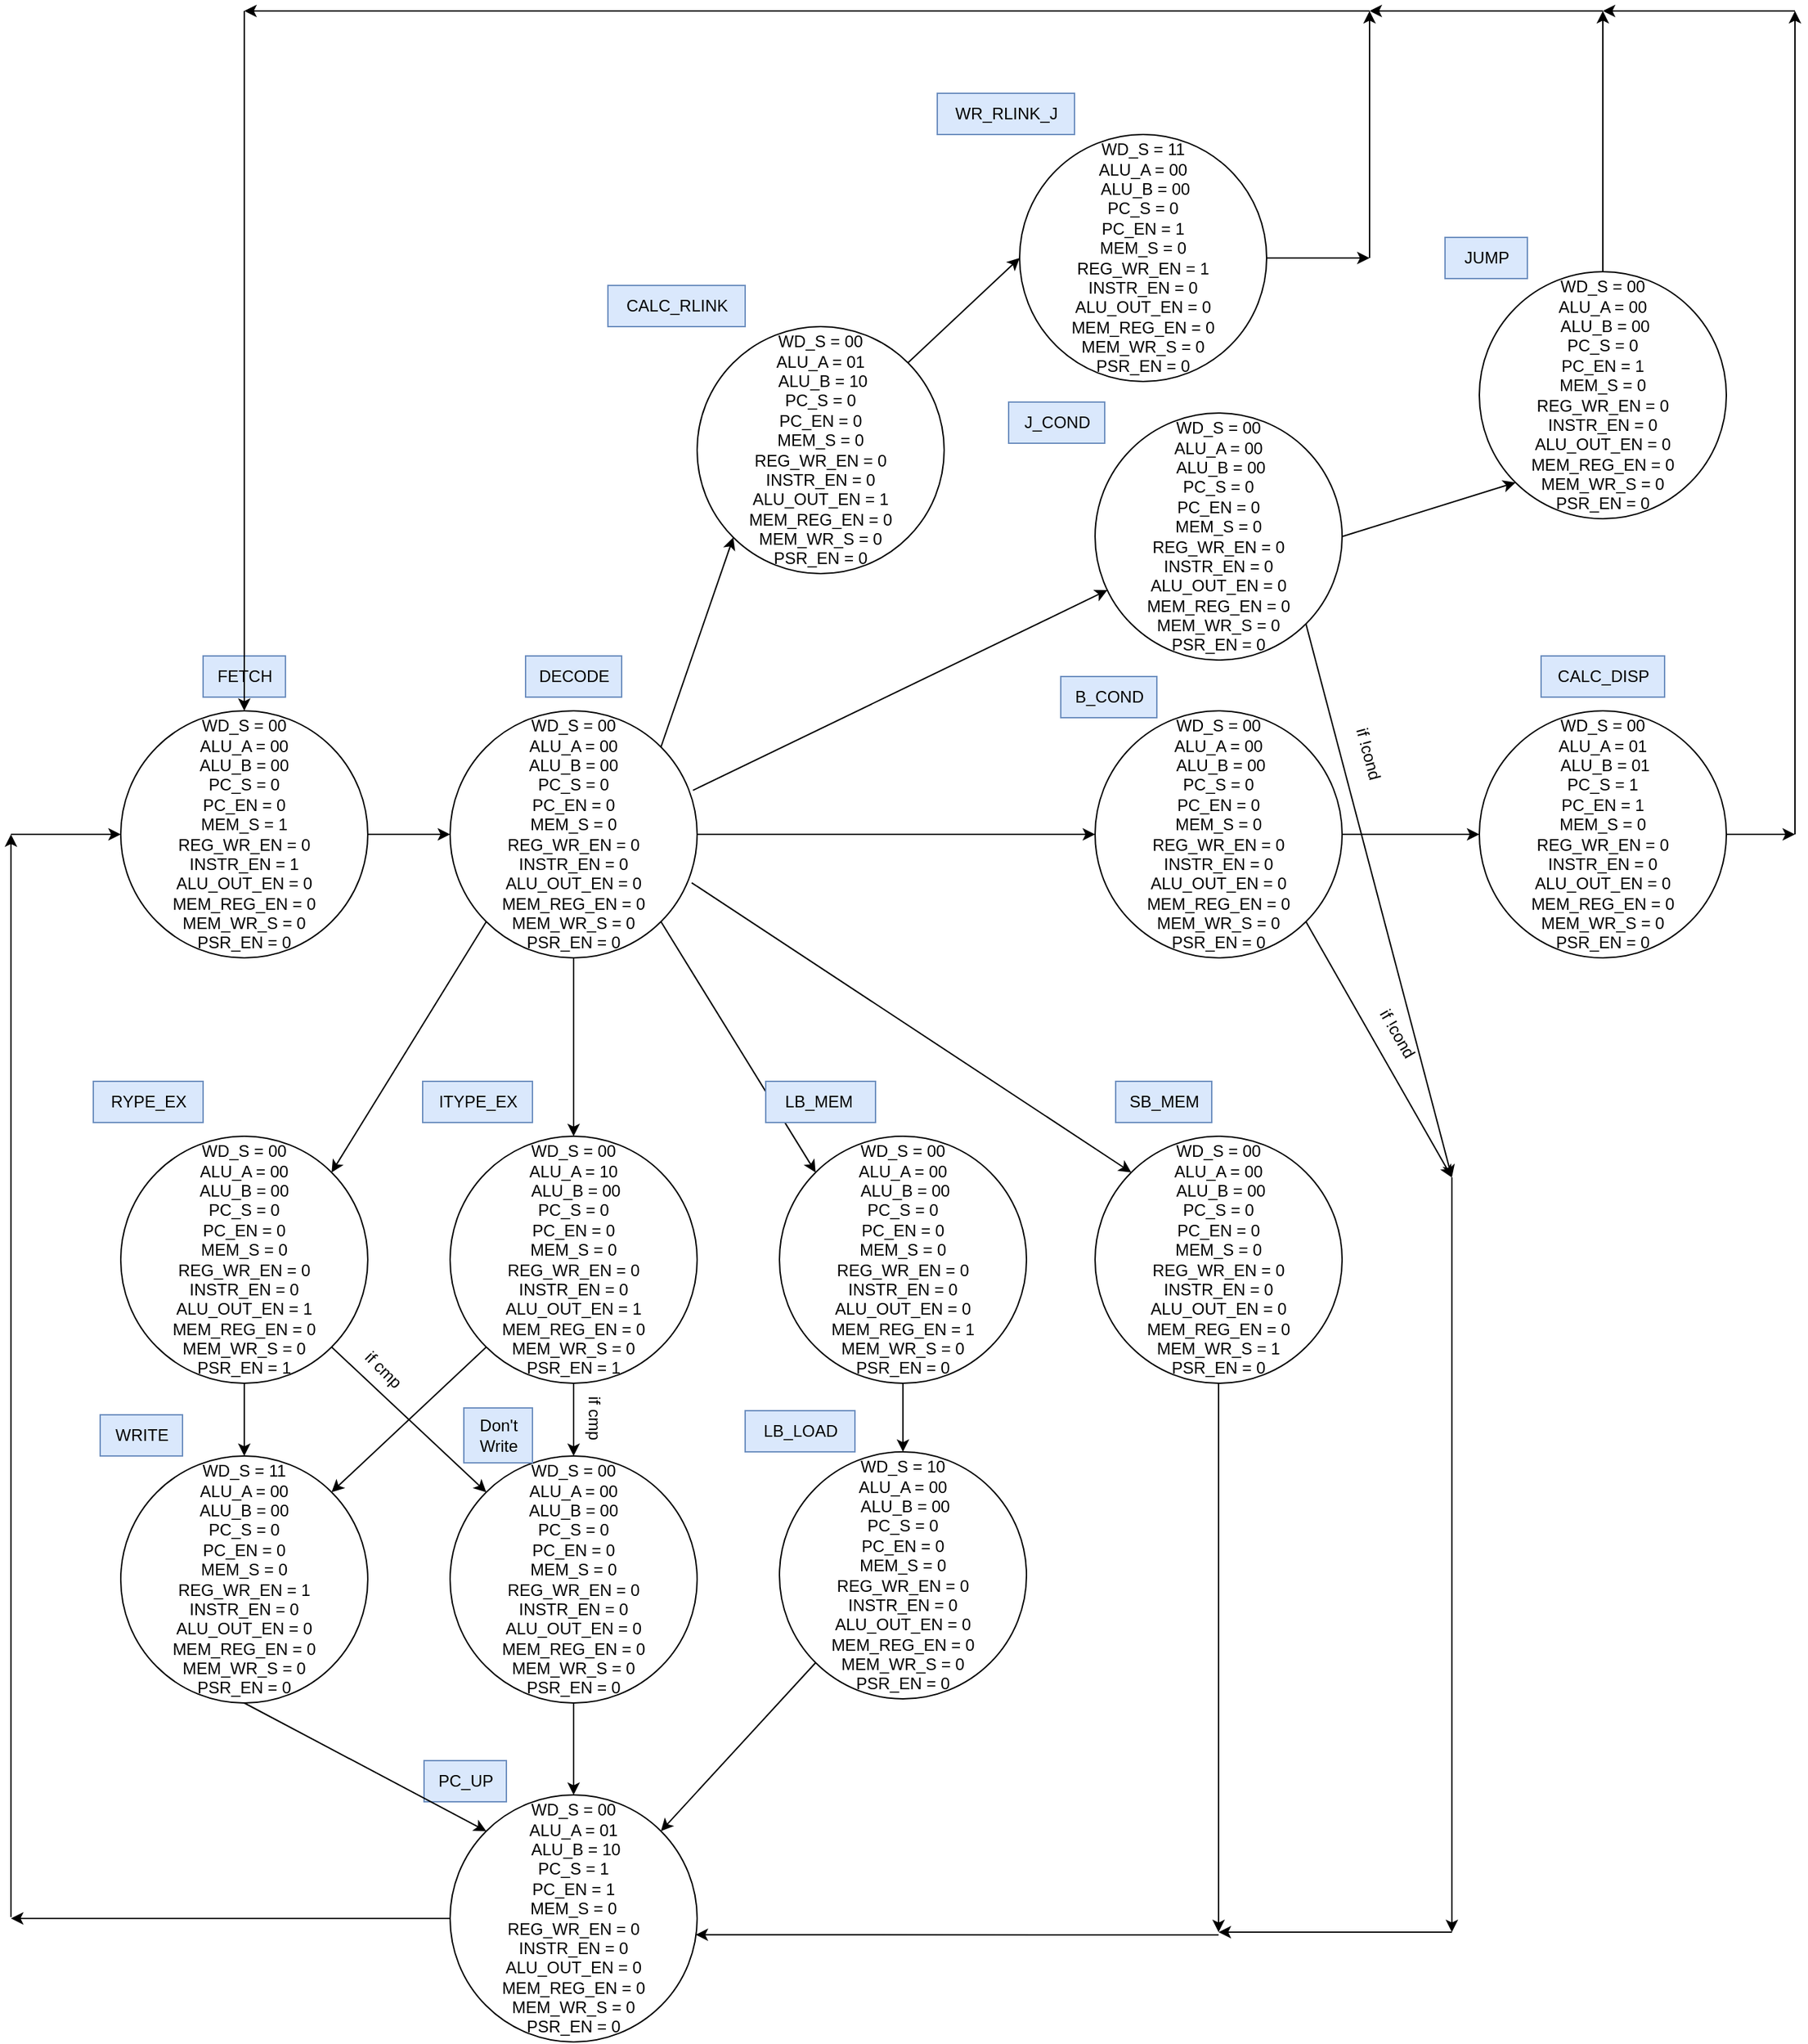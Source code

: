 <mxfile version="24.8.4">
  <diagram name="Page-1" id="N74kqfwAAFA2t6-CvJYL">
    <mxGraphModel dx="1720" dy="1927" grid="1" gridSize="10" guides="1" tooltips="1" connect="1" arrows="1" fold="1" page="1" pageScale="1" pageWidth="850" pageHeight="1100" math="0" shadow="0">
      <root>
        <mxCell id="0" />
        <mxCell id="1" parent="0" />
        <mxCell id="tbVzbEOtK2ctBwKia0T_-1" value="&lt;div&gt;&lt;div&gt;WD_S = 00&lt;/div&gt;&lt;div&gt;ALU_A = 00&lt;/div&gt;&lt;div&gt;ALU_B = 00&lt;/div&gt;&lt;div&gt;PC_S = 0&lt;/div&gt;&lt;div&gt;PC_EN = 0&lt;/div&gt;&lt;div&gt;MEM_S = 1&lt;/div&gt;&lt;div&gt;&lt;span style=&quot;background-color: initial;&quot;&gt;REG_WR_EN = 0&lt;/span&gt;&lt;/div&gt;&lt;/div&gt;&lt;div&gt;INSTR_EN = 1&lt;/div&gt;&lt;div&gt;&lt;span style=&quot;background-color: initial;&quot;&gt;ALU_OUT_EN = 0&lt;/span&gt;&lt;/div&gt;&lt;div&gt;&lt;span style=&quot;background-color: initial;&quot;&gt;MEM_REG_EN = 0&lt;/span&gt;&lt;/div&gt;&lt;div&gt;&lt;span style=&quot;background-color: initial;&quot;&gt;MEM_WR_S = 0&lt;/span&gt;&lt;/div&gt;&lt;div&gt;PSR_EN = 0&lt;/div&gt;" style="ellipse;whiteSpace=wrap;html=1;aspect=fixed;" parent="1" vertex="1">
          <mxGeometry x="310" y="90" width="180" height="180" as="geometry" />
        </mxCell>
        <mxCell id="tbVzbEOtK2ctBwKia0T_-2" value="FETCH" style="text;html=1;align=center;verticalAlign=middle;resizable=0;points=[];autosize=1;strokeColor=#6c8ebf;fillColor=#dae8fc;" parent="1" vertex="1">
          <mxGeometry x="370" y="50" width="60" height="30" as="geometry" />
        </mxCell>
        <mxCell id="yPUFR9ab5_41f311fUdS-5" value="&lt;div&gt;&lt;div&gt;WD_S = 00&lt;/div&gt;&lt;div&gt;ALU_A = 00&lt;/div&gt;&lt;div&gt;ALU_B = 00&lt;/div&gt;&lt;div&gt;PC_S = 0&lt;/div&gt;&lt;div&gt;PC_EN = 0&lt;/div&gt;&lt;div&gt;MEM_S = 0&lt;/div&gt;&lt;div&gt;&lt;span style=&quot;background-color: initial;&quot;&gt;REG_WR_EN = 0&lt;/span&gt;&lt;/div&gt;&lt;/div&gt;&lt;div&gt;INSTR_EN = 0&lt;/div&gt;&lt;div&gt;&lt;span style=&quot;background-color: initial;&quot;&gt;ALU_OUT_EN = 0&lt;br&gt;&lt;/span&gt;&lt;div&gt;&lt;span style=&quot;background-color: initial;&quot;&gt;MEM_REG_EN = 0&lt;/span&gt;&lt;/div&gt;&lt;div&gt;&lt;span style=&quot;background-color: initial;&quot;&gt;MEM_WR_S = 0&lt;/span&gt;&lt;/div&gt;&lt;/div&gt;&lt;div&gt;PSR_EN = 0&lt;/div&gt;" style="ellipse;whiteSpace=wrap;html=1;aspect=fixed;" parent="1" vertex="1">
          <mxGeometry x="550" y="90" width="180" height="180" as="geometry" />
        </mxCell>
        <mxCell id="yPUFR9ab5_41f311fUdS-6" value="DECODE" style="text;html=1;align=center;verticalAlign=middle;resizable=0;points=[];autosize=1;strokeColor=#6c8ebf;fillColor=#dae8fc;" parent="1" vertex="1">
          <mxGeometry x="605" y="50" width="70" height="30" as="geometry" />
        </mxCell>
        <mxCell id="yPUFR9ab5_41f311fUdS-7" value="RYPE_EX" style="text;html=1;align=center;verticalAlign=middle;resizable=0;points=[];autosize=1;strokeColor=#6c8ebf;fillColor=#dae8fc;" parent="1" vertex="1">
          <mxGeometry x="290" y="360" width="80" height="30" as="geometry" />
        </mxCell>
        <mxCell id="yPUFR9ab5_41f311fUdS-8" value="&lt;div&gt;&lt;div&gt;WD_S = 00&lt;/div&gt;&lt;div&gt;ALU_A = 00&lt;/div&gt;&lt;div&gt;ALU_B = 00&lt;/div&gt;&lt;div&gt;PC_S = 0&lt;/div&gt;&lt;div&gt;PC_EN = 0&lt;/div&gt;&lt;div&gt;MEM_S = 0&lt;/div&gt;&lt;div&gt;&lt;span style=&quot;background-color: initial;&quot;&gt;REG_WR_EN = 0&lt;/span&gt;&lt;/div&gt;&lt;/div&gt;&lt;div&gt;INSTR_EN = 0&lt;/div&gt;&lt;div&gt;ALU_OUT_EN = 1&lt;br&gt;&lt;div&gt;&lt;span style=&quot;background-color: initial;&quot;&gt;MEM_REG_EN = 0&lt;/span&gt;&lt;/div&gt;&lt;div&gt;&lt;span style=&quot;background-color: initial;&quot;&gt;MEM_WR_S = 0&lt;/span&gt;&lt;/div&gt;&lt;/div&gt;&lt;div&gt;&lt;span style=&quot;background-color: initial;&quot;&gt;PSR_EN = 1&lt;/span&gt;&lt;/div&gt;" style="ellipse;whiteSpace=wrap;html=1;aspect=fixed;" parent="1" vertex="1">
          <mxGeometry x="310" y="400" width="180" height="180" as="geometry" />
        </mxCell>
        <mxCell id="yPUFR9ab5_41f311fUdS-9" value="" style="endArrow=classic;html=1;rounded=0;exitX=0;exitY=1;exitDx=0;exitDy=0;entryX=1;entryY=0;entryDx=0;entryDy=0;" parent="1" source="yPUFR9ab5_41f311fUdS-5" target="yPUFR9ab5_41f311fUdS-8" edge="1">
          <mxGeometry width="50" height="50" relative="1" as="geometry">
            <mxPoint x="720" y="430" as="sourcePoint" />
            <mxPoint x="770" y="380" as="targetPoint" />
          </mxGeometry>
        </mxCell>
        <mxCell id="yPUFR9ab5_41f311fUdS-10" value="&lt;div&gt;&lt;div&gt;WD_S = 11&lt;/div&gt;&lt;div&gt;ALU_A = 00&lt;/div&gt;&lt;div&gt;ALU_B = 00&lt;/div&gt;&lt;div&gt;PC_S = 0&lt;/div&gt;&lt;div&gt;PC_EN = 0&lt;/div&gt;&lt;div&gt;MEM_S = 0&lt;/div&gt;&lt;div&gt;&lt;span style=&quot;background-color: initial;&quot;&gt;REG_WR_EN = 1&lt;/span&gt;&lt;/div&gt;&lt;/div&gt;&lt;div&gt;INSTR_EN = 0&lt;/div&gt;&lt;div&gt;&lt;/div&gt;ALU_OUT_EN = 0&lt;div&gt;&lt;div&gt;&lt;span style=&quot;background-color: initial;&quot;&gt;MEM_REG_EN = 0&lt;/span&gt;&lt;/div&gt;&lt;div&gt;&lt;span style=&quot;background-color: initial;&quot;&gt;MEM_WR_S = 0&lt;/span&gt;&lt;/div&gt;&lt;/div&gt;&lt;div&gt;PSR_EN = 0&lt;/div&gt;" style="ellipse;whiteSpace=wrap;html=1;aspect=fixed;" parent="1" vertex="1">
          <mxGeometry x="310" y="633" width="180" height="180" as="geometry" />
        </mxCell>
        <mxCell id="yPUFR9ab5_41f311fUdS-11" value="WRITE" style="text;html=1;align=center;verticalAlign=middle;resizable=0;points=[];autosize=1;strokeColor=#6c8ebf;fillColor=#dae8fc;" parent="1" vertex="1">
          <mxGeometry x="295" y="603" width="60" height="30" as="geometry" />
        </mxCell>
        <mxCell id="yPUFR9ab5_41f311fUdS-12" value="" style="endArrow=classic;html=1;rounded=0;exitX=1;exitY=0.5;exitDx=0;exitDy=0;entryX=0;entryY=0.5;entryDx=0;entryDy=0;" parent="1" source="tbVzbEOtK2ctBwKia0T_-1" target="yPUFR9ab5_41f311fUdS-5" edge="1">
          <mxGeometry width="50" height="50" relative="1" as="geometry">
            <mxPoint x="660" y="330" as="sourcePoint" />
            <mxPoint x="710" y="280" as="targetPoint" />
          </mxGeometry>
        </mxCell>
        <mxCell id="yPUFR9ab5_41f311fUdS-13" value="" style="endArrow=classic;html=1;rounded=0;exitX=0.5;exitY=1;exitDx=0;exitDy=0;entryX=0.5;entryY=0;entryDx=0;entryDy=0;" parent="1" source="yPUFR9ab5_41f311fUdS-8" target="yPUFR9ab5_41f311fUdS-10" edge="1">
          <mxGeometry width="50" height="50" relative="1" as="geometry">
            <mxPoint x="560" y="540" as="sourcePoint" />
            <mxPoint x="610" y="490" as="targetPoint" />
          </mxGeometry>
        </mxCell>
        <mxCell id="yPUFR9ab5_41f311fUdS-15" value="&lt;div&gt;&lt;div&gt;WD_S = 00&lt;/div&gt;&lt;div&gt;ALU_A = 10&lt;/div&gt;&lt;div&gt;&amp;nbsp;ALU_B = 00&lt;/div&gt;&lt;div&gt;PC_S = 0&lt;/div&gt;&lt;div&gt;PC_EN = 0&lt;/div&gt;&lt;div&gt;MEM_S = 0&lt;/div&gt;&lt;div&gt;REG_WR_EN = 0&lt;/div&gt;&lt;/div&gt;&lt;div&gt;INSTR_EN = 0&lt;/div&gt;&lt;div&gt;ALU_OUT_EN = 1&lt;br&gt;&lt;div&gt;&lt;span style=&quot;background-color: initial;&quot;&gt;MEM_REG_EN = 0&lt;/span&gt;&lt;/div&gt;&lt;div&gt;&lt;span style=&quot;background-color: initial;&quot;&gt;MEM_WR_S = 0&lt;/span&gt;&lt;/div&gt;&lt;/div&gt;&lt;div&gt;PSR_EN = 1&lt;span style=&quot;background-color: initial;&quot;&gt;&lt;/span&gt;&lt;/div&gt;" style="ellipse;whiteSpace=wrap;html=1;aspect=fixed;" parent="1" vertex="1">
          <mxGeometry x="550" y="400" width="180" height="180" as="geometry" />
        </mxCell>
        <mxCell id="yPUFR9ab5_41f311fUdS-16" value="ITYPE_EX" style="text;html=1;align=center;verticalAlign=middle;resizable=0;points=[];autosize=1;strokeColor=#6c8ebf;fillColor=#dae8fc;" parent="1" vertex="1">
          <mxGeometry x="530" y="360" width="80" height="30" as="geometry" />
        </mxCell>
        <mxCell id="yPUFR9ab5_41f311fUdS-18" value="" style="endArrow=classic;html=1;rounded=0;exitX=0.5;exitY=1;exitDx=0;exitDy=0;entryX=0.5;entryY=0;entryDx=0;entryDy=0;" parent="1" source="yPUFR9ab5_41f311fUdS-5" target="yPUFR9ab5_41f311fUdS-15" edge="1">
          <mxGeometry width="50" height="50" relative="1" as="geometry">
            <mxPoint x="740" y="410" as="sourcePoint" />
            <mxPoint x="790" y="360" as="targetPoint" />
          </mxGeometry>
        </mxCell>
        <mxCell id="yPUFR9ab5_41f311fUdS-21" value="" style="endArrow=classic;html=1;rounded=0;exitX=0;exitY=1;exitDx=0;exitDy=0;entryX=1;entryY=0;entryDx=0;entryDy=0;" parent="1" source="yPUFR9ab5_41f311fUdS-15" target="yPUFR9ab5_41f311fUdS-10" edge="1">
          <mxGeometry width="50" height="50" relative="1" as="geometry">
            <mxPoint x="750" y="610" as="sourcePoint" />
            <mxPoint x="800" y="560" as="targetPoint" />
          </mxGeometry>
        </mxCell>
        <mxCell id="yPUFR9ab5_41f311fUdS-22" value="&lt;div&gt;&lt;div&gt;WD_S = 00&lt;/div&gt;&lt;div&gt;ALU_A = 00&lt;/div&gt;&lt;div&gt;ALU_B = 00&lt;/div&gt;&lt;div&gt;PC_S = 0&lt;/div&gt;&lt;div&gt;PC_EN = 0&lt;/div&gt;&lt;div&gt;MEM_S = 0&lt;/div&gt;&lt;div&gt;&lt;span style=&quot;background-color: initial;&quot;&gt;REG_WR_EN = 0&lt;/span&gt;&lt;/div&gt;&lt;/div&gt;&lt;div&gt;INSTR_EN = 0&lt;/div&gt;&lt;div&gt;&lt;/div&gt;ALU_OUT_EN = 0&lt;div&gt;&lt;div&gt;&lt;span style=&quot;background-color: initial;&quot;&gt;MEM_REG_EN = 0&lt;/span&gt;&lt;/div&gt;&lt;div&gt;&lt;span style=&quot;background-color: initial;&quot;&gt;MEM_WR_S = 0&lt;/span&gt;&lt;/div&gt;&lt;/div&gt;&lt;div&gt;PSR_EN = 0&lt;span style=&quot;background-color: initial;&quot;&gt;&lt;/span&gt;&lt;/div&gt;" style="ellipse;whiteSpace=wrap;html=1;aspect=fixed;" parent="1" vertex="1">
          <mxGeometry x="550" y="633" width="180" height="180" as="geometry" />
        </mxCell>
        <mxCell id="yPUFR9ab5_41f311fUdS-23" value="" style="endArrow=classic;html=1;rounded=0;exitX=1;exitY=1;exitDx=0;exitDy=0;entryX=0;entryY=0;entryDx=0;entryDy=0;" parent="1" source="yPUFR9ab5_41f311fUdS-8" target="yPUFR9ab5_41f311fUdS-22" edge="1">
          <mxGeometry width="50" height="50" relative="1" as="geometry">
            <mxPoint x="760" y="660" as="sourcePoint" />
            <mxPoint x="810" y="610" as="targetPoint" />
          </mxGeometry>
        </mxCell>
        <mxCell id="yPUFR9ab5_41f311fUdS-24" value="" style="endArrow=classic;html=1;rounded=0;exitX=0.5;exitY=1;exitDx=0;exitDy=0;entryX=0.5;entryY=0;entryDx=0;entryDy=0;" parent="1" source="yPUFR9ab5_41f311fUdS-15" target="yPUFR9ab5_41f311fUdS-22" edge="1">
          <mxGeometry width="50" height="50" relative="1" as="geometry">
            <mxPoint x="760" y="660" as="sourcePoint" />
            <mxPoint x="810" y="610" as="targetPoint" />
          </mxGeometry>
        </mxCell>
        <mxCell id="yPUFR9ab5_41f311fUdS-25" value="Don&#39;t&lt;br&gt;&lt;div&gt;Write&lt;/div&gt;" style="text;html=1;align=center;verticalAlign=middle;resizable=0;points=[];autosize=1;strokeColor=#6c8ebf;fillColor=#dae8fc;" parent="1" vertex="1">
          <mxGeometry x="560" y="598" width="50" height="40" as="geometry" />
        </mxCell>
        <mxCell id="yPUFR9ab5_41f311fUdS-26" value="if cmp" style="text;html=1;align=center;verticalAlign=middle;resizable=0;points=[];autosize=1;strokeColor=none;fillColor=none;rotation=90;" parent="1" vertex="1">
          <mxGeometry x="625" y="590" width="60" height="30" as="geometry" />
        </mxCell>
        <mxCell id="yPUFR9ab5_41f311fUdS-27" value="if cmp" style="text;html=1;align=center;verticalAlign=middle;resizable=0;points=[];autosize=1;strokeColor=none;fillColor=none;rotation=45;" parent="1" vertex="1">
          <mxGeometry x="471" y="555" width="60" height="30" as="geometry" />
        </mxCell>
        <mxCell id="yPUFR9ab5_41f311fUdS-28" value="&lt;div&gt;&lt;div&gt;WD_S = 00&lt;/div&gt;&lt;div&gt;ALU_A = 01&lt;/div&gt;&lt;div&gt;&amp;nbsp;ALU_B = 10&lt;/div&gt;&lt;div&gt;PC_S = 1&lt;/div&gt;&lt;div&gt;PC_EN = 1&lt;/div&gt;&lt;div&gt;MEM_S = 0&lt;/div&gt;&lt;div&gt;&lt;span style=&quot;background-color: initial;&quot;&gt;REG_WR_EN = 0&lt;/span&gt;&lt;/div&gt;&lt;/div&gt;&lt;div&gt;INSTR_EN = 0&lt;/div&gt;&lt;div&gt;ALU_OUT_EN = 0&lt;/div&gt;&lt;div&gt;&lt;div&gt;&lt;span style=&quot;background-color: initial;&quot;&gt;MEM_REG_EN = 0&lt;/span&gt;&lt;/div&gt;&lt;div&gt;&lt;span style=&quot;background-color: initial;&quot;&gt;MEM_WR_S = 0&lt;/span&gt;&lt;/div&gt;&lt;/div&gt;&lt;div&gt;PSR_EN = 0&lt;span style=&quot;background-color: initial;&quot;&gt;&lt;/span&gt;&lt;/div&gt;" style="ellipse;whiteSpace=wrap;html=1;aspect=fixed;" parent="1" vertex="1">
          <mxGeometry x="550" y="880" width="180" height="180" as="geometry" />
        </mxCell>
        <mxCell id="yPUFR9ab5_41f311fUdS-30" value="PC_UP" style="text;html=1;align=center;verticalAlign=middle;resizable=0;points=[];autosize=1;strokeColor=#6c8ebf;fillColor=#dae8fc;" parent="1" vertex="1">
          <mxGeometry x="531" y="855" width="60" height="30" as="geometry" />
        </mxCell>
        <mxCell id="yPUFR9ab5_41f311fUdS-31" value="" style="endArrow=classic;html=1;rounded=0;exitX=0.5;exitY=1;exitDx=0;exitDy=0;entryX=0.5;entryY=0;entryDx=0;entryDy=0;" parent="1" source="yPUFR9ab5_41f311fUdS-22" target="yPUFR9ab5_41f311fUdS-28" edge="1">
          <mxGeometry width="50" height="50" relative="1" as="geometry">
            <mxPoint x="730" y="850" as="sourcePoint" />
            <mxPoint x="780" y="800" as="targetPoint" />
          </mxGeometry>
        </mxCell>
        <mxCell id="yPUFR9ab5_41f311fUdS-32" value="" style="endArrow=classic;html=1;rounded=0;exitX=0;exitY=0.5;exitDx=0;exitDy=0;" parent="1" source="yPUFR9ab5_41f311fUdS-28" edge="1">
          <mxGeometry width="50" height="50" relative="1" as="geometry">
            <mxPoint x="590" y="820" as="sourcePoint" />
            <mxPoint x="230" y="970" as="targetPoint" />
          </mxGeometry>
        </mxCell>
        <mxCell id="yPUFR9ab5_41f311fUdS-33" value="" style="endArrow=classic;html=1;rounded=0;" parent="1" edge="1">
          <mxGeometry width="50" height="50" relative="1" as="geometry">
            <mxPoint x="230" y="969" as="sourcePoint" />
            <mxPoint x="230" y="180" as="targetPoint" />
          </mxGeometry>
        </mxCell>
        <mxCell id="yPUFR9ab5_41f311fUdS-34" value="" style="endArrow=classic;html=1;rounded=0;entryX=0;entryY=0.5;entryDx=0;entryDy=0;" parent="1" target="tbVzbEOtK2ctBwKia0T_-1" edge="1">
          <mxGeometry width="50" height="50" relative="1" as="geometry">
            <mxPoint x="230" y="180" as="sourcePoint" />
            <mxPoint x="450" y="320" as="targetPoint" />
          </mxGeometry>
        </mxCell>
        <mxCell id="yPUFR9ab5_41f311fUdS-35" value="" style="endArrow=classic;html=1;rounded=0;exitX=1;exitY=1;exitDx=0;exitDy=0;entryX=0;entryY=0;entryDx=0;entryDy=0;" parent="1" source="yPUFR9ab5_41f311fUdS-5" target="yPUFR9ab5_41f311fUdS-36" edge="1">
          <mxGeometry width="50" height="50" relative="1" as="geometry">
            <mxPoint x="990" y="560" as="sourcePoint" />
            <mxPoint x="840" y="380" as="targetPoint" />
          </mxGeometry>
        </mxCell>
        <mxCell id="yPUFR9ab5_41f311fUdS-36" value="&lt;div&gt;&lt;div&gt;WD_S = 00&lt;/div&gt;&lt;div&gt;ALU_A = 00&lt;/div&gt;&lt;div&gt;&amp;nbsp;ALU_B = 00&lt;/div&gt;&lt;div&gt;PC_S = 0&lt;/div&gt;&lt;div&gt;PC_EN = 0&lt;/div&gt;&lt;div&gt;MEM_S = 0&lt;/div&gt;&lt;div&gt;&lt;span style=&quot;background-color: initial;&quot;&gt;REG_WR_EN = 0&lt;/span&gt;&lt;/div&gt;&lt;/div&gt;&lt;div&gt;INSTR_EN = 0&lt;/div&gt;&lt;div&gt;ALU_OUT_EN = 0&lt;/div&gt;&lt;div&gt;&lt;div&gt;&lt;span style=&quot;background-color: initial;&quot;&gt;MEM_REG_EN = 1&lt;/span&gt;&lt;/div&gt;&lt;div&gt;&lt;span style=&quot;background-color: initial;&quot;&gt;MEM_WR_S = 0&lt;/span&gt;&lt;/div&gt;&lt;/div&gt;&lt;div&gt;PSR_EN = 0&lt;span style=&quot;background-color: initial;&quot;&gt;&lt;/span&gt;&lt;/div&gt;" style="ellipse;whiteSpace=wrap;html=1;aspect=fixed;" parent="1" vertex="1">
          <mxGeometry x="790" y="400" width="180" height="180" as="geometry" />
        </mxCell>
        <mxCell id="yPUFR9ab5_41f311fUdS-37" value="LB_MEM&amp;nbsp;" style="text;html=1;align=center;verticalAlign=middle;resizable=0;points=[];autosize=1;strokeColor=#6c8ebf;fillColor=#dae8fc;" parent="1" vertex="1">
          <mxGeometry x="780" y="360" width="80" height="30" as="geometry" />
        </mxCell>
        <mxCell id="yPUFR9ab5_41f311fUdS-40" value="" style="endArrow=classic;html=1;rounded=0;exitX=0.978;exitY=0.696;exitDx=0;exitDy=0;entryX=0;entryY=0;entryDx=0;entryDy=0;exitPerimeter=0;" parent="1" source="yPUFR9ab5_41f311fUdS-5" target="yPUFR9ab5_41f311fUdS-41" edge="1">
          <mxGeometry width="50" height="50" relative="1" as="geometry">
            <mxPoint x="840" y="410" as="sourcePoint" />
            <mxPoint x="1400" y="180" as="targetPoint" />
          </mxGeometry>
        </mxCell>
        <mxCell id="yPUFR9ab5_41f311fUdS-41" value="&lt;div&gt;&lt;div&gt;WD_S = 00&lt;/div&gt;&lt;div&gt;ALU_A = 00&lt;/div&gt;&lt;div&gt;&amp;nbsp;ALU_B = 00&lt;/div&gt;&lt;div&gt;PC_S = 0&lt;/div&gt;&lt;div&gt;PC_EN = 0&lt;/div&gt;&lt;div&gt;MEM_S = 0&lt;/div&gt;&lt;div&gt;&lt;span style=&quot;background-color: initial;&quot;&gt;REG_WR_EN = 0&lt;/span&gt;&lt;/div&gt;&lt;/div&gt;&lt;div&gt;INSTR_EN = 0&lt;/div&gt;&lt;div&gt;ALU_OUT_EN = 0&lt;br&gt;&lt;div&gt;&lt;span style=&quot;background-color: initial;&quot;&gt;MEM_REG_EN = 0&lt;/span&gt;&lt;/div&gt;&lt;div&gt;&lt;span style=&quot;background-color: initial;&quot;&gt;MEM_WR_S = 1&lt;/span&gt;&lt;/div&gt;&lt;/div&gt;&lt;div&gt;PSR_EN = 0&lt;span style=&quot;background-color: initial;&quot;&gt;&lt;/span&gt;&lt;/div&gt;" style="ellipse;whiteSpace=wrap;html=1;aspect=fixed;" parent="1" vertex="1">
          <mxGeometry x="1020" y="400" width="180" height="180" as="geometry" />
        </mxCell>
        <mxCell id="yPUFR9ab5_41f311fUdS-42" value="SB_MEM" style="text;html=1;align=center;verticalAlign=middle;resizable=0;points=[];autosize=1;strokeColor=#6c8ebf;fillColor=#dae8fc;" parent="1" vertex="1">
          <mxGeometry x="1035" y="360" width="70" height="30" as="geometry" />
        </mxCell>
        <mxCell id="yPUFR9ab5_41f311fUdS-43" value="LB_LOAD" style="text;html=1;align=center;verticalAlign=middle;resizable=0;points=[];autosize=1;strokeColor=#6c8ebf;fillColor=#dae8fc;" parent="1" vertex="1">
          <mxGeometry x="765" y="600" width="80" height="30" as="geometry" />
        </mxCell>
        <mxCell id="yPUFR9ab5_41f311fUdS-44" value="&lt;div&gt;&lt;div&gt;WD_S = 10&lt;/div&gt;&lt;div&gt;ALU_A = 00&lt;/div&gt;&lt;div&gt;&amp;nbsp;ALU_B = 00&lt;/div&gt;&lt;div&gt;PC_S = 0&lt;/div&gt;&lt;div&gt;PC_EN = 0&lt;/div&gt;&lt;div&gt;MEM_S = 0&lt;/div&gt;&lt;div&gt;&lt;span style=&quot;background-color: initial;&quot;&gt;REG_WR_EN = 0&lt;/span&gt;&lt;/div&gt;&lt;/div&gt;&lt;div&gt;INSTR_EN = 0&lt;/div&gt;&lt;div&gt;ALU_OUT_EN = 0&lt;br&gt;&lt;div&gt;&lt;span style=&quot;background-color: initial;&quot;&gt;MEM_REG_EN = 0&lt;/span&gt;&lt;/div&gt;&lt;div&gt;&lt;span style=&quot;background-color: initial;&quot;&gt;MEM_WR_S = 0&lt;/span&gt;&lt;/div&gt;&lt;/div&gt;&lt;div&gt;PSR_EN = 0&lt;span style=&quot;background-color: initial;&quot;&gt;&lt;/span&gt;&lt;/div&gt;" style="ellipse;whiteSpace=wrap;html=1;aspect=fixed;" parent="1" vertex="1">
          <mxGeometry x="790" y="630" width="180" height="180" as="geometry" />
        </mxCell>
        <mxCell id="yPUFR9ab5_41f311fUdS-45" value="" style="endArrow=classic;html=1;rounded=0;exitX=0.5;exitY=1;exitDx=0;exitDy=0;entryX=0.5;entryY=0;entryDx=0;entryDy=0;" parent="1" source="yPUFR9ab5_41f311fUdS-36" target="yPUFR9ab5_41f311fUdS-44" edge="1">
          <mxGeometry width="50" height="50" relative="1" as="geometry">
            <mxPoint x="870" y="580" as="sourcePoint" />
            <mxPoint x="920" y="530" as="targetPoint" />
          </mxGeometry>
        </mxCell>
        <mxCell id="yPUFR9ab5_41f311fUdS-46" value="" style="endArrow=classic;html=1;rounded=0;entryX=1;entryY=0;entryDx=0;entryDy=0;exitX=0;exitY=1;exitDx=0;exitDy=0;" parent="1" source="yPUFR9ab5_41f311fUdS-44" target="yPUFR9ab5_41f311fUdS-28" edge="1">
          <mxGeometry width="50" height="50" relative="1" as="geometry">
            <mxPoint x="740" y="810" as="sourcePoint" />
            <mxPoint x="790" y="760" as="targetPoint" />
          </mxGeometry>
        </mxCell>
        <mxCell id="yPUFR9ab5_41f311fUdS-47" value="" style="endArrow=classic;html=1;rounded=0;exitX=0.5;exitY=1;exitDx=0;exitDy=0;" parent="1" source="yPUFR9ab5_41f311fUdS-41" edge="1">
          <mxGeometry width="50" height="50" relative="1" as="geometry">
            <mxPoint x="850" y="500" as="sourcePoint" />
            <mxPoint x="1110" y="980" as="targetPoint" />
          </mxGeometry>
        </mxCell>
        <mxCell id="yPUFR9ab5_41f311fUdS-48" value="" style="endArrow=classic;html=1;rounded=0;entryX=0.994;entryY=0.566;entryDx=0;entryDy=0;entryPerimeter=0;" parent="1" target="yPUFR9ab5_41f311fUdS-28" edge="1">
          <mxGeometry width="50" height="50" relative="1" as="geometry">
            <mxPoint x="1110" y="982" as="sourcePoint" />
            <mxPoint x="1070" y="570" as="targetPoint" />
          </mxGeometry>
        </mxCell>
        <mxCell id="yPUFR9ab5_41f311fUdS-49" value="&lt;div&gt;&lt;div&gt;WD_S = 00&lt;/div&gt;&lt;div&gt;ALU_A = 00&lt;/div&gt;&lt;div&gt;&amp;nbsp;ALU_B = 00&lt;/div&gt;&lt;div&gt;PC_S = 0&lt;/div&gt;&lt;div&gt;PC_EN = 0&lt;/div&gt;&lt;div&gt;MEM_S = 0&lt;/div&gt;&lt;div&gt;&lt;span style=&quot;background-color: initial;&quot;&gt;REG_WR_EN = 0&lt;/span&gt;&lt;/div&gt;&lt;/div&gt;&lt;div&gt;INSTR_EN = 0&lt;/div&gt;&lt;div&gt;ALU_OUT_EN = 0&lt;br&gt;&lt;div&gt;&lt;span style=&quot;background-color: initial;&quot;&gt;MEM_REG_EN = 0&lt;/span&gt;&lt;/div&gt;&lt;div&gt;&lt;span style=&quot;background-color: initial;&quot;&gt;MEM_WR_S = 0&lt;/span&gt;&lt;/div&gt;&lt;/div&gt;&lt;div&gt;PSR_EN = 0&lt;span style=&quot;background-color: initial;&quot;&gt;&lt;/span&gt;&lt;/div&gt;" style="ellipse;whiteSpace=wrap;html=1;aspect=fixed;" parent="1" vertex="1">
          <mxGeometry x="1020" y="90" width="180" height="180" as="geometry" />
        </mxCell>
        <mxCell id="yPUFR9ab5_41f311fUdS-50" value="" style="endArrow=classic;html=1;rounded=0;exitX=1;exitY=0.5;exitDx=0;exitDy=0;entryX=0;entryY=0.5;entryDx=0;entryDy=0;" parent="1" source="yPUFR9ab5_41f311fUdS-5" target="yPUFR9ab5_41f311fUdS-49" edge="1">
          <mxGeometry width="50" height="50" relative="1" as="geometry">
            <mxPoint x="860" y="330" as="sourcePoint" />
            <mxPoint x="910" y="280" as="targetPoint" />
          </mxGeometry>
        </mxCell>
        <mxCell id="yPUFR9ab5_41f311fUdS-51" value="B_COND" style="text;html=1;align=center;verticalAlign=middle;resizable=0;points=[];autosize=1;strokeColor=#6c8ebf;fillColor=#dae8fc;" parent="1" vertex="1">
          <mxGeometry x="995" y="65" width="70" height="30" as="geometry" />
        </mxCell>
        <mxCell id="yPUFR9ab5_41f311fUdS-52" value="" style="endArrow=classic;html=1;rounded=0;exitX=1;exitY=1;exitDx=0;exitDy=0;" parent="1" source="yPUFR9ab5_41f311fUdS-49" edge="1">
          <mxGeometry width="50" height="50" relative="1" as="geometry">
            <mxPoint x="1420" y="420" as="sourcePoint" />
            <mxPoint x="1280" y="430" as="targetPoint" />
          </mxGeometry>
        </mxCell>
        <mxCell id="yPUFR9ab5_41f311fUdS-53" value="" style="endArrow=classic;html=1;rounded=0;" parent="1" edge="1">
          <mxGeometry width="50" height="50" relative="1" as="geometry">
            <mxPoint x="1280" y="430" as="sourcePoint" />
            <mxPoint x="1280" y="980" as="targetPoint" />
          </mxGeometry>
        </mxCell>
        <mxCell id="yPUFR9ab5_41f311fUdS-54" value="" style="endArrow=classic;html=1;rounded=0;" parent="1" edge="1">
          <mxGeometry width="50" height="50" relative="1" as="geometry">
            <mxPoint x="1280" y="980" as="sourcePoint" />
            <mxPoint x="1110" y="980" as="targetPoint" />
          </mxGeometry>
        </mxCell>
        <mxCell id="yPUFR9ab5_41f311fUdS-55" value="if !cond" style="text;html=1;align=center;verticalAlign=middle;resizable=0;points=[];autosize=1;strokeColor=none;fillColor=none;rotation=60;" parent="1" vertex="1">
          <mxGeometry x="1210" y="310" width="60" height="30" as="geometry" />
        </mxCell>
        <mxCell id="yPUFR9ab5_41f311fUdS-57" value="CALC_DISP" style="text;html=1;align=center;verticalAlign=middle;resizable=0;points=[];autosize=1;strokeColor=#6c8ebf;fillColor=#dae8fc;" parent="1" vertex="1">
          <mxGeometry x="1345" y="50" width="90" height="30" as="geometry" />
        </mxCell>
        <mxCell id="yPUFR9ab5_41f311fUdS-58" value="" style="endArrow=classic;html=1;rounded=0;exitX=1;exitY=0.5;exitDx=0;exitDy=0;entryX=0;entryY=1;entryDx=0;entryDy=0;" parent="1" source="yPUFR9ab5_41f311fUdS-91" target="yPUFR9ab5_41f311fUdS-83" edge="1">
          <mxGeometry width="50" height="50" relative="1" as="geometry">
            <mxPoint x="1310" y="310" as="sourcePoint" />
            <mxPoint x="1290.0" y="-40" as="targetPoint" />
          </mxGeometry>
        </mxCell>
        <mxCell id="yPUFR9ab5_41f311fUdS-61" value="" style="endArrow=classic;html=1;rounded=0;exitX=1;exitY=0.5;exitDx=0;exitDy=0;entryX=0;entryY=0.5;entryDx=0;entryDy=0;" parent="1" source="yPUFR9ab5_41f311fUdS-49" target="yPUFR9ab5_41f311fUdS-84" edge="1">
          <mxGeometry width="50" height="50" relative="1" as="geometry">
            <mxPoint x="1220" y="280" as="sourcePoint" />
            <mxPoint x="1290.0" y="180" as="targetPoint" />
          </mxGeometry>
        </mxCell>
        <mxCell id="yPUFR9ab5_41f311fUdS-70" value="JUMP" style="text;html=1;align=center;verticalAlign=middle;resizable=0;points=[];autosize=1;strokeColor=#6c8ebf;fillColor=#dae8fc;" parent="1" vertex="1">
          <mxGeometry x="1275" y="-255" width="60" height="30" as="geometry" />
        </mxCell>
        <mxCell id="yPUFR9ab5_41f311fUdS-71" value="&lt;div&gt;&lt;div&gt;WD_S = 00&lt;/div&gt;&lt;div&gt;ALU_A = 01&lt;/div&gt;&lt;div&gt;&amp;nbsp;ALU_B = 10&lt;/div&gt;&lt;div&gt;PC_S = 0&lt;/div&gt;&lt;div&gt;PC_EN = 0&lt;/div&gt;&lt;div&gt;MEM_S = 0&lt;/div&gt;&lt;div&gt;&lt;span style=&quot;background-color: initial;&quot;&gt;REG_WR_EN = 0&lt;/span&gt;&lt;/div&gt;&lt;/div&gt;&lt;div&gt;INSTR_EN = 0&lt;/div&gt;&lt;div&gt;ALU_OUT_EN = 1&lt;/div&gt;&lt;div&gt;&lt;div&gt;&lt;span style=&quot;background-color: initial;&quot;&gt;MEM_REG_EN = 0&lt;/span&gt;&lt;/div&gt;&lt;div&gt;&lt;span style=&quot;background-color: initial;&quot;&gt;MEM_WR_S = 0&lt;/span&gt;&lt;/div&gt;&lt;/div&gt;&lt;div&gt;PSR_EN = 0&lt;span style=&quot;background-color: initial;&quot;&gt;&lt;/span&gt;&lt;/div&gt;" style="ellipse;whiteSpace=wrap;html=1;aspect=fixed;" parent="1" vertex="1">
          <mxGeometry x="730" y="-190" width="180" height="180" as="geometry" />
        </mxCell>
        <mxCell id="yPUFR9ab5_41f311fUdS-73" value="CALC_RLINK" style="text;html=1;align=center;verticalAlign=middle;resizable=0;points=[];autosize=1;strokeColor=#6c8ebf;fillColor=#dae8fc;" parent="1" vertex="1">
          <mxGeometry x="665" y="-220" width="100" height="30" as="geometry" />
        </mxCell>
        <mxCell id="yPUFR9ab5_41f311fUdS-74" value="WR_RLINK_J" style="text;html=1;align=center;verticalAlign=middle;resizable=0;points=[];autosize=1;strokeColor=#6c8ebf;fillColor=#dae8fc;" parent="1" vertex="1">
          <mxGeometry x="905" y="-360" width="100" height="30" as="geometry" />
        </mxCell>
        <mxCell id="yPUFR9ab5_41f311fUdS-76" value="&lt;div&gt;&lt;div&gt;WD_S = 11&lt;/div&gt;&lt;div&gt;ALU_A = 00&lt;/div&gt;&lt;div&gt;&amp;nbsp;ALU_B = 00&lt;/div&gt;&lt;div&gt;PC_S = 0&lt;/div&gt;&lt;div&gt;PC_EN = 1&lt;/div&gt;&lt;div&gt;MEM_S = 0&lt;/div&gt;&lt;div&gt;&lt;span style=&quot;background-color: initial;&quot;&gt;REG_WR_EN = 1&lt;/span&gt;&lt;/div&gt;&lt;/div&gt;&lt;div&gt;INSTR_EN = 0&lt;/div&gt;&lt;div&gt;ALU_OUT_EN = 0&lt;br&gt;&lt;div&gt;&lt;span style=&quot;background-color: initial;&quot;&gt;MEM_REG_EN = 0&lt;/span&gt;&lt;/div&gt;&lt;div&gt;&lt;span style=&quot;background-color: initial;&quot;&gt;MEM_WR_S = 0&lt;/span&gt;&lt;/div&gt;&lt;/div&gt;&lt;div&gt;PSR_EN = 0&lt;span style=&quot;background-color: initial;&quot;&gt;&lt;/span&gt;&lt;/div&gt;" style="ellipse;whiteSpace=wrap;html=1;aspect=fixed;" parent="1" vertex="1">
          <mxGeometry x="965" y="-330" width="180" height="180" as="geometry" />
        </mxCell>
        <mxCell id="yPUFR9ab5_41f311fUdS-77" value="" style="endArrow=classic;html=1;rounded=0;exitX=1;exitY=0;exitDx=0;exitDy=0;entryX=0;entryY=1;entryDx=0;entryDy=0;" parent="1" source="yPUFR9ab5_41f311fUdS-5" target="yPUFR9ab5_41f311fUdS-71" edge="1">
          <mxGeometry width="50" height="50" relative="1" as="geometry">
            <mxPoint x="1190" y="-10" as="sourcePoint" />
            <mxPoint x="1240" y="-60" as="targetPoint" />
          </mxGeometry>
        </mxCell>
        <mxCell id="yPUFR9ab5_41f311fUdS-78" value="" style="endArrow=classic;html=1;rounded=0;exitX=1;exitY=0;exitDx=0;exitDy=0;entryX=0;entryY=0.5;entryDx=0;entryDy=0;" parent="1" source="yPUFR9ab5_41f311fUdS-71" target="yPUFR9ab5_41f311fUdS-76" edge="1">
          <mxGeometry width="50" height="50" relative="1" as="geometry">
            <mxPoint x="1190" y="-10" as="sourcePoint" />
            <mxPoint x="1240" y="-60" as="targetPoint" />
          </mxGeometry>
        </mxCell>
        <mxCell id="yPUFR9ab5_41f311fUdS-79" value="" style="endArrow=classic;html=1;rounded=0;exitX=1;exitY=0.5;exitDx=0;exitDy=0;" parent="1" source="yPUFR9ab5_41f311fUdS-76" edge="1">
          <mxGeometry width="50" height="50" relative="1" as="geometry">
            <mxPoint x="1190" y="-10" as="sourcePoint" />
            <mxPoint x="1220" y="-240" as="targetPoint" />
          </mxGeometry>
        </mxCell>
        <mxCell id="yPUFR9ab5_41f311fUdS-80" value="" style="endArrow=classic;html=1;rounded=0;entryX=0.5;entryY=0;entryDx=0;entryDy=0;" parent="1" target="tbVzbEOtK2ctBwKia0T_-1" edge="1">
          <mxGeometry width="50" height="50" relative="1" as="geometry">
            <mxPoint x="400" y="-420" as="sourcePoint" />
            <mxPoint x="680" as="targetPoint" />
          </mxGeometry>
        </mxCell>
        <mxCell id="yPUFR9ab5_41f311fUdS-81" value="" style="endArrow=classic;html=1;rounded=0;" parent="1" edge="1">
          <mxGeometry width="50" height="50" relative="1" as="geometry">
            <mxPoint x="1220" y="-420" as="sourcePoint" />
            <mxPoint x="400" y="-420" as="targetPoint" />
          </mxGeometry>
        </mxCell>
        <mxCell id="yPUFR9ab5_41f311fUdS-82" value="" style="endArrow=classic;html=1;rounded=0;" parent="1" edge="1">
          <mxGeometry width="50" height="50" relative="1" as="geometry">
            <mxPoint x="1220" y="-240" as="sourcePoint" />
            <mxPoint x="1220" y="-420" as="targetPoint" />
          </mxGeometry>
        </mxCell>
        <mxCell id="yPUFR9ab5_41f311fUdS-83" value="&lt;div&gt;&lt;div&gt;WD_S = 00&lt;/div&gt;&lt;div&gt;ALU_A = 00&lt;/div&gt;&lt;div&gt;&amp;nbsp;ALU_B = 00&lt;/div&gt;&lt;div&gt;PC_S = 0&lt;/div&gt;&lt;div&gt;PC_EN = 1&lt;/div&gt;&lt;div&gt;MEM_S = 0&lt;/div&gt;&lt;div&gt;&lt;span style=&quot;background-color: initial;&quot;&gt;REG_WR_EN = 0&lt;/span&gt;&lt;/div&gt;&lt;/div&gt;&lt;div&gt;INSTR_EN = 0&lt;/div&gt;&lt;div&gt;ALU_OUT_EN = 0&lt;br&gt;&lt;div&gt;&lt;span style=&quot;background-color: initial;&quot;&gt;MEM_REG_EN = 0&lt;/span&gt;&lt;/div&gt;&lt;div&gt;&lt;span style=&quot;background-color: initial;&quot;&gt;MEM_WR_S = 0&lt;/span&gt;&lt;/div&gt;&lt;/div&gt;&lt;div&gt;PSR_EN = 0&lt;span style=&quot;background-color: initial;&quot;&gt;&lt;/span&gt;&lt;/div&gt;" style="ellipse;whiteSpace=wrap;html=1;aspect=fixed;" parent="1" vertex="1">
          <mxGeometry x="1300" y="-230" width="180" height="180" as="geometry" />
        </mxCell>
        <mxCell id="yPUFR9ab5_41f311fUdS-84" value="&lt;div&gt;&lt;div&gt;WD_S = 00&lt;/div&gt;&lt;div&gt;ALU_A = 01&lt;/div&gt;&lt;div&gt;&amp;nbsp;ALU_B = 01&lt;/div&gt;&lt;div&gt;PC_S = 1&lt;/div&gt;&lt;div&gt;PC_EN = 1&lt;/div&gt;&lt;div&gt;MEM_S = 0&lt;/div&gt;&lt;div&gt;&lt;span style=&quot;background-color: initial;&quot;&gt;REG_WR_EN = 0&lt;/span&gt;&lt;/div&gt;&lt;/div&gt;&lt;div&gt;INSTR_EN = 0&lt;/div&gt;&lt;div&gt;ALU_OUT_EN = 0&lt;br&gt;&lt;div&gt;&lt;span style=&quot;background-color: initial;&quot;&gt;MEM_REG_EN = 0&lt;/span&gt;&lt;/div&gt;&lt;div&gt;&lt;span style=&quot;background-color: initial;&quot;&gt;MEM_WR_S = 0&lt;/span&gt;&lt;/div&gt;&lt;/div&gt;&lt;div&gt;PSR_EN = 0&lt;span style=&quot;background-color: initial;&quot;&gt;&lt;/span&gt;&lt;/div&gt;" style="ellipse;whiteSpace=wrap;html=1;aspect=fixed;" parent="1" vertex="1">
          <mxGeometry x="1300" y="90" width="180" height="180" as="geometry" />
        </mxCell>
        <mxCell id="yPUFR9ab5_41f311fUdS-86" value="" style="endArrow=classic;html=1;rounded=0;exitX=1;exitY=0.5;exitDx=0;exitDy=0;" parent="1" source="yPUFR9ab5_41f311fUdS-84" edge="1">
          <mxGeometry width="50" height="50" relative="1" as="geometry">
            <mxPoint x="1240" y="200" as="sourcePoint" />
            <mxPoint x="1530" y="180" as="targetPoint" />
          </mxGeometry>
        </mxCell>
        <mxCell id="yPUFR9ab5_41f311fUdS-87" value="" style="endArrow=classic;html=1;rounded=0;" parent="1" edge="1">
          <mxGeometry width="50" height="50" relative="1" as="geometry">
            <mxPoint x="1390" y="-420" as="sourcePoint" />
            <mxPoint x="1220" y="-420" as="targetPoint" />
          </mxGeometry>
        </mxCell>
        <mxCell id="yPUFR9ab5_41f311fUdS-88" value="" style="endArrow=classic;html=1;rounded=0;exitX=0.5;exitY=0;exitDx=0;exitDy=0;" parent="1" source="yPUFR9ab5_41f311fUdS-83" edge="1">
          <mxGeometry width="50" height="50" relative="1" as="geometry">
            <mxPoint x="1190" y="-190" as="sourcePoint" />
            <mxPoint x="1390" y="-420" as="targetPoint" />
          </mxGeometry>
        </mxCell>
        <mxCell id="yPUFR9ab5_41f311fUdS-91" value="&lt;div&gt;&lt;div&gt;WD_S = 00&lt;/div&gt;&lt;div&gt;ALU_A = 00&lt;/div&gt;&lt;div&gt;&amp;nbsp;ALU_B = 00&lt;/div&gt;&lt;div&gt;PC_S = 0&lt;/div&gt;&lt;div&gt;PC_EN = 0&lt;/div&gt;&lt;div&gt;MEM_S = 0&lt;/div&gt;&lt;div&gt;&lt;span style=&quot;background-color: initial;&quot;&gt;REG_WR_EN = 0&lt;/span&gt;&lt;/div&gt;&lt;/div&gt;&lt;div&gt;INSTR_EN = 0&lt;/div&gt;&lt;div&gt;ALU_OUT_EN = 0&lt;br&gt;&lt;div&gt;&lt;span style=&quot;background-color: initial;&quot;&gt;MEM_REG_EN = 0&lt;/span&gt;&lt;/div&gt;&lt;div&gt;&lt;span style=&quot;background-color: initial;&quot;&gt;MEM_WR_S = 0&lt;/span&gt;&lt;/div&gt;&lt;/div&gt;&lt;div&gt;PSR_EN = 0&lt;span style=&quot;background-color: initial;&quot;&gt;&lt;/span&gt;&lt;/div&gt;" style="ellipse;whiteSpace=wrap;html=1;aspect=fixed;" parent="1" vertex="1">
          <mxGeometry x="1020" y="-127" width="180" height="180" as="geometry" />
        </mxCell>
        <mxCell id="yPUFR9ab5_41f311fUdS-92" value="" style="endArrow=classic;html=1;rounded=0;exitX=0.983;exitY=0.322;exitDx=0;exitDy=0;exitPerimeter=0;" parent="1" source="yPUFR9ab5_41f311fUdS-5" target="yPUFR9ab5_41f311fUdS-91" edge="1">
          <mxGeometry width="50" height="50" relative="1" as="geometry">
            <mxPoint x="1390" y="230" as="sourcePoint" />
            <mxPoint x="1440" y="180" as="targetPoint" />
          </mxGeometry>
        </mxCell>
        <mxCell id="yPUFR9ab5_41f311fUdS-94" value="J_COND" style="text;html=1;align=center;verticalAlign=middle;resizable=0;points=[];autosize=1;strokeColor=#6c8ebf;fillColor=#dae8fc;" parent="1" vertex="1">
          <mxGeometry x="957" y="-135" width="70" height="30" as="geometry" />
        </mxCell>
        <mxCell id="yPUFR9ab5_41f311fUdS-95" value="" style="endArrow=classic;html=1;rounded=0;exitX=1;exitY=1;exitDx=0;exitDy=0;" parent="1" source="yPUFR9ab5_41f311fUdS-91" edge="1">
          <mxGeometry width="50" height="50" relative="1" as="geometry">
            <mxPoint x="1280" y="-60" as="sourcePoint" />
            <mxPoint x="1280" y="430" as="targetPoint" />
          </mxGeometry>
        </mxCell>
        <mxCell id="yPUFR9ab5_41f311fUdS-96" value="if !cond" style="text;html=1;align=center;verticalAlign=middle;resizable=0;points=[];autosize=1;strokeColor=none;fillColor=none;rotation=75;" parent="1" vertex="1">
          <mxGeometry x="1189" y="106" width="60" height="30" as="geometry" />
        </mxCell>
        <mxCell id="yPUFR9ab5_41f311fUdS-97" value="" style="endArrow=classic;html=1;rounded=0;" parent="1" edge="1">
          <mxGeometry width="50" height="50" relative="1" as="geometry">
            <mxPoint x="1530" y="180" as="sourcePoint" />
            <mxPoint x="1530" y="-420" as="targetPoint" />
          </mxGeometry>
        </mxCell>
        <mxCell id="yPUFR9ab5_41f311fUdS-98" value="" style="endArrow=classic;html=1;rounded=0;" parent="1" edge="1">
          <mxGeometry width="50" height="50" relative="1" as="geometry">
            <mxPoint x="1530" y="-420" as="sourcePoint" />
            <mxPoint x="1390" y="-420" as="targetPoint" />
          </mxGeometry>
        </mxCell>
        <mxCell id="yPUFR9ab5_41f311fUdS-99" value="" style="endArrow=classic;html=1;rounded=0;exitX=0.5;exitY=1;exitDx=0;exitDy=0;entryX=0;entryY=0;entryDx=0;entryDy=0;" parent="1" source="yPUFR9ab5_41f311fUdS-10" target="yPUFR9ab5_41f311fUdS-28" edge="1">
          <mxGeometry width="50" height="50" relative="1" as="geometry">
            <mxPoint x="1010" y="660" as="sourcePoint" />
            <mxPoint x="1060" y="610" as="targetPoint" />
          </mxGeometry>
        </mxCell>
      </root>
    </mxGraphModel>
  </diagram>
</mxfile>
